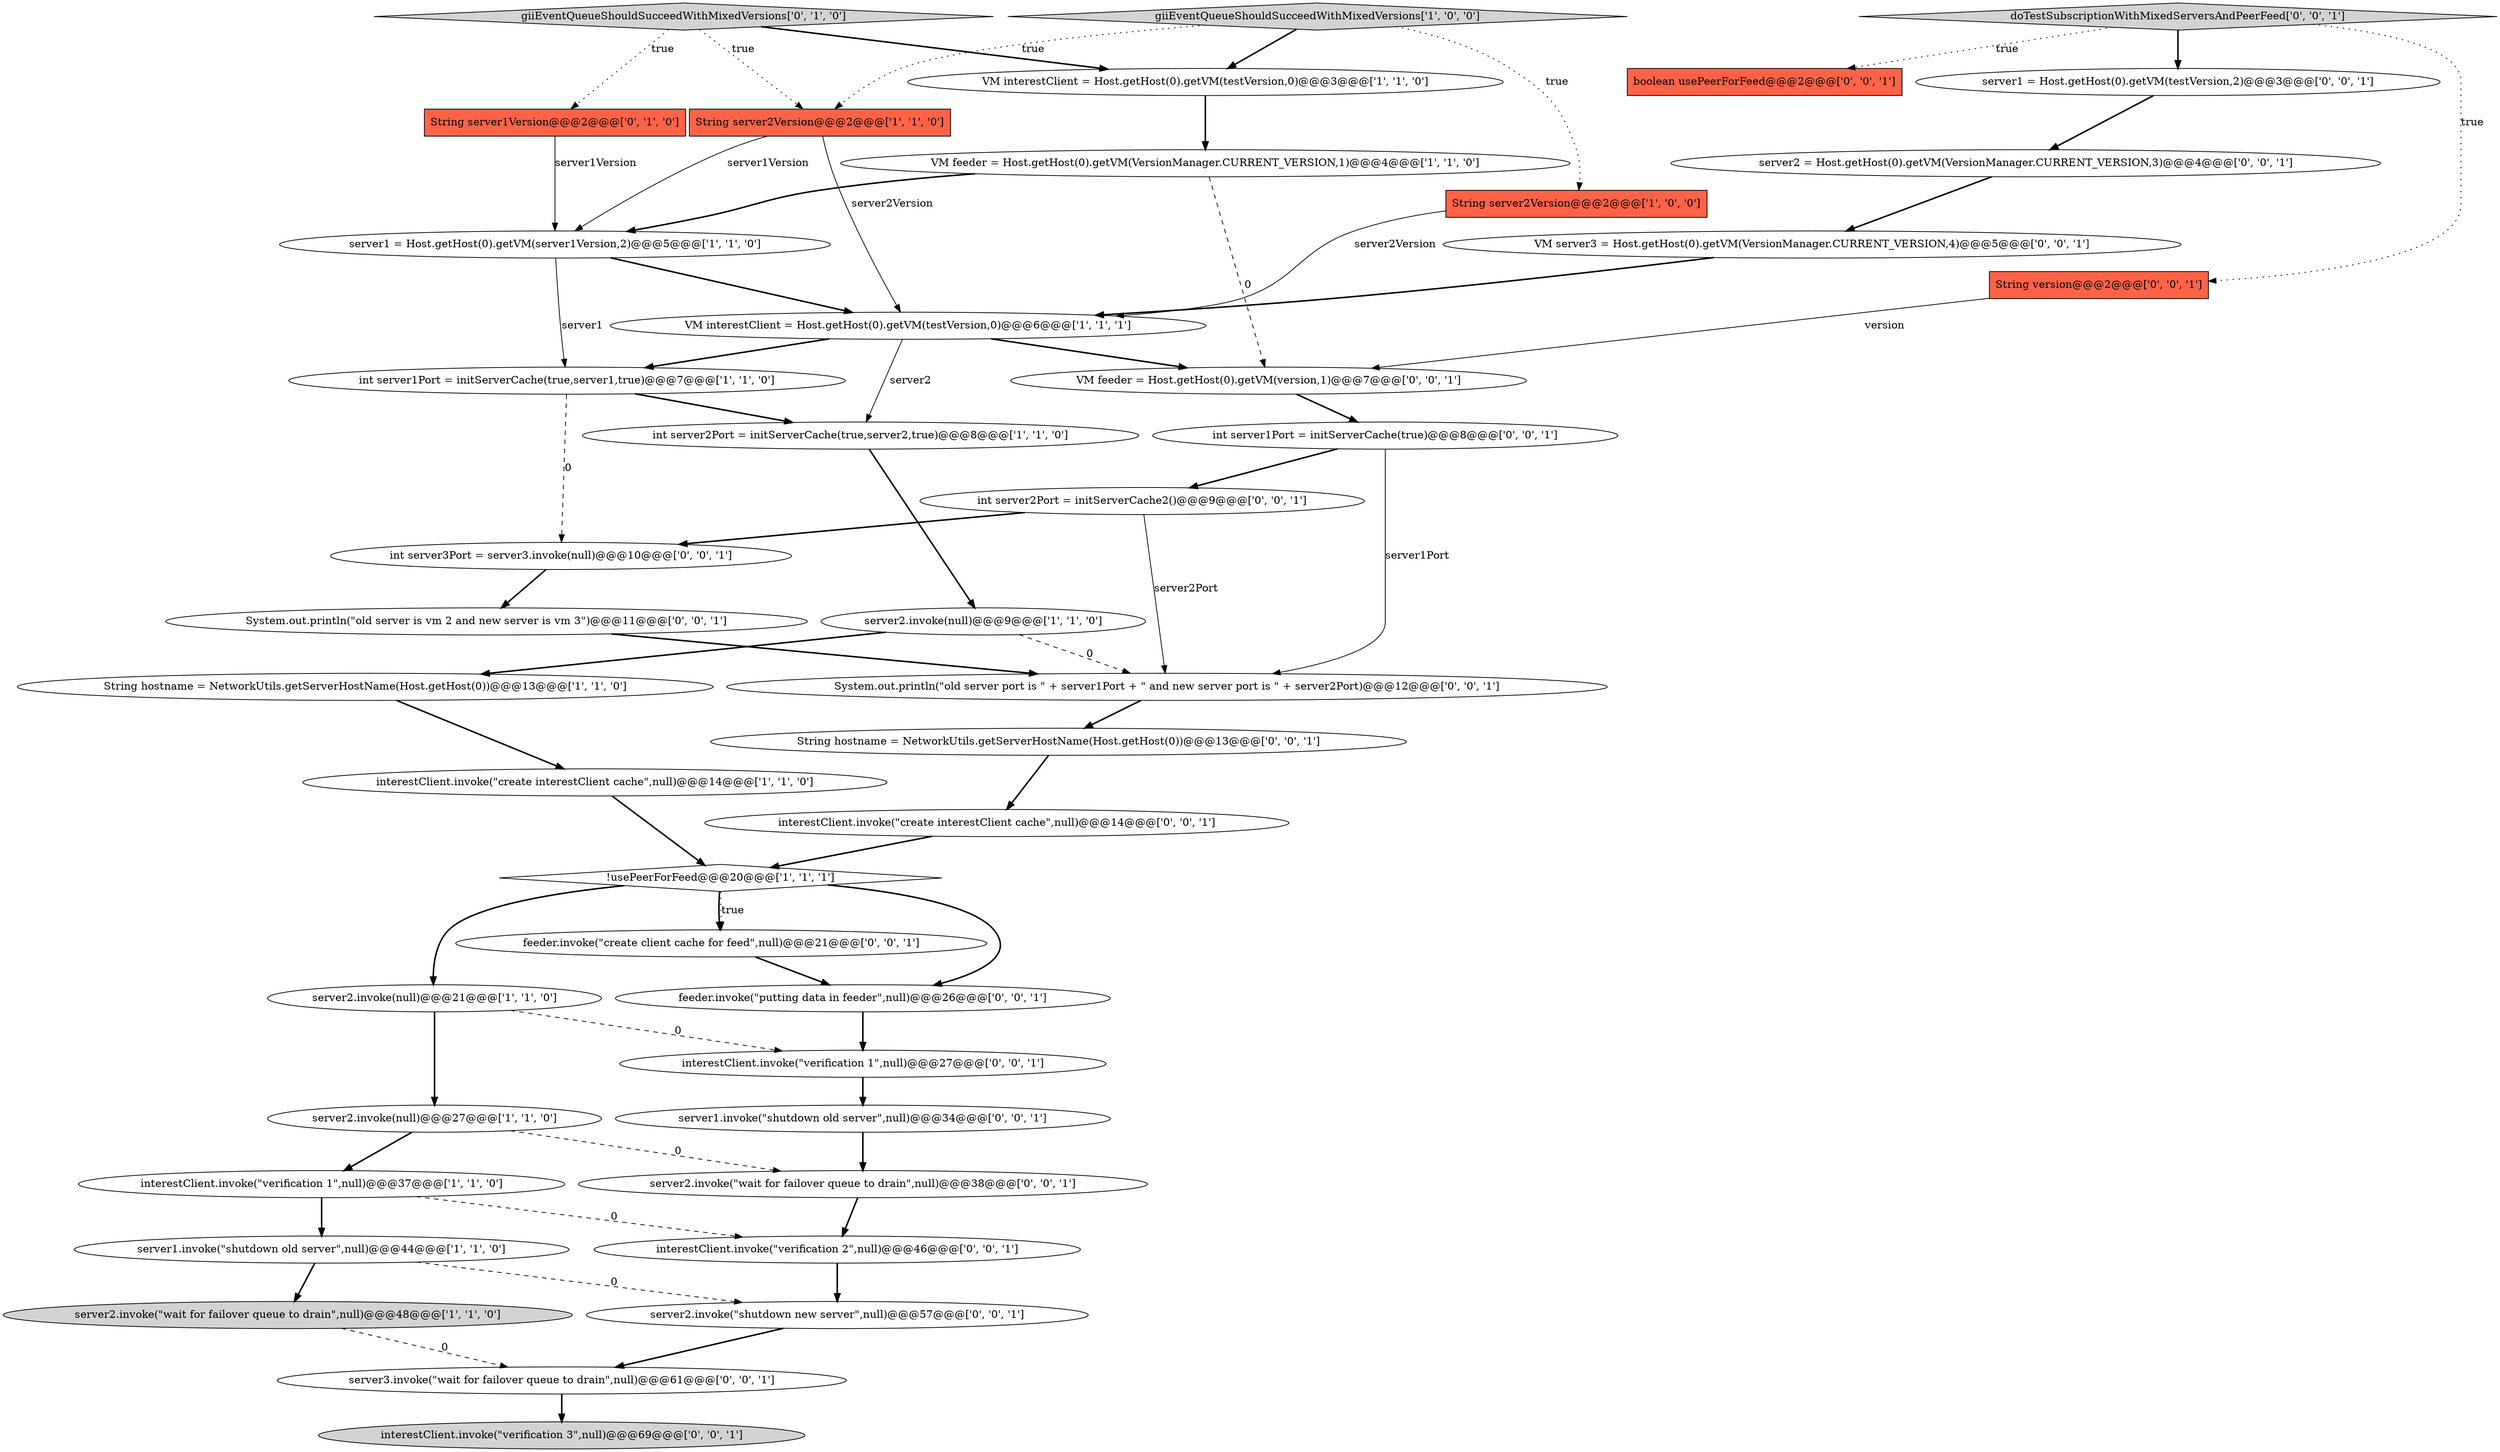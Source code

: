 digraph {
21 [style = filled, label = "interestClient.invoke(\"verification 1\",null)@@@27@@@['0', '0', '1']", fillcolor = white, shape = ellipse image = "AAA0AAABBB3BBB"];
0 [style = filled, label = "VM feeder = Host.getHost(0).getVM(VersionManager.CURRENT_VERSION,1)@@@4@@@['1', '1', '0']", fillcolor = white, shape = ellipse image = "AAA0AAABBB1BBB"];
31 [style = filled, label = "String version@@@2@@@['0', '0', '1']", fillcolor = tomato, shape = box image = "AAA0AAABBB3BBB"];
8 [style = filled, label = "VM interestClient = Host.getHost(0).getVM(testVersion,0)@@@3@@@['1', '1', '0']", fillcolor = white, shape = ellipse image = "AAA0AAABBB1BBB"];
13 [style = filled, label = "server2.invoke(null)@@@9@@@['1', '1', '0']", fillcolor = white, shape = ellipse image = "AAA0AAABBB1BBB"];
15 [style = filled, label = "server2.invoke(\"wait for failover queue to drain\",null)@@@48@@@['1', '1', '0']", fillcolor = lightgray, shape = ellipse image = "AAA0AAABBB1BBB"];
36 [style = filled, label = "System.out.println(\"old server port is \" + server1Port + \" and new server port is \" + server2Port)@@@12@@@['0', '0', '1']", fillcolor = white, shape = ellipse image = "AAA0AAABBB3BBB"];
10 [style = filled, label = "VM interestClient = Host.getHost(0).getVM(testVersion,0)@@@6@@@['1', '1', '1']", fillcolor = white, shape = ellipse image = "AAA0AAABBB1BBB"];
37 [style = filled, label = "server1.invoke(\"shutdown old server\",null)@@@34@@@['0', '0', '1']", fillcolor = white, shape = ellipse image = "AAA0AAABBB3BBB"];
40 [style = filled, label = "int server1Port = initServerCache(true)@@@8@@@['0', '0', '1']", fillcolor = white, shape = ellipse image = "AAA0AAABBB3BBB"];
11 [style = filled, label = "int server1Port = initServerCache(true,server1,true)@@@7@@@['1', '1', '0']", fillcolor = white, shape = ellipse image = "AAA0AAABBB1BBB"];
3 [style = filled, label = "!usePeerForFeed@@@20@@@['1', '1', '1']", fillcolor = white, shape = diamond image = "AAA0AAABBB1BBB"];
5 [style = filled, label = "server1 = Host.getHost(0).getVM(server1Version,2)@@@5@@@['1', '1', '0']", fillcolor = white, shape = ellipse image = "AAA0AAABBB1BBB"];
1 [style = filled, label = "giiEventQueueShouldSucceedWithMixedVersions['1', '0', '0']", fillcolor = lightgray, shape = diamond image = "AAA0AAABBB1BBB"];
35 [style = filled, label = "VM server3 = Host.getHost(0).getVM(VersionManager.CURRENT_VERSION,4)@@@5@@@['0', '0', '1']", fillcolor = white, shape = ellipse image = "AAA0AAABBB3BBB"];
28 [style = filled, label = "server2.invoke(\"shutdown new server\",null)@@@57@@@['0', '0', '1']", fillcolor = white, shape = ellipse image = "AAA0AAABBB3BBB"];
17 [style = filled, label = "server2.invoke(null)@@@27@@@['1', '1', '0']", fillcolor = white, shape = ellipse image = "AAA0AAABBB1BBB"];
29 [style = filled, label = "System.out.println(\"old server is vm 2 and new server is vm 3\")@@@11@@@['0', '0', '1']", fillcolor = white, shape = ellipse image = "AAA0AAABBB3BBB"];
41 [style = filled, label = "interestClient.invoke(\"create interestClient cache\",null)@@@14@@@['0', '0', '1']", fillcolor = white, shape = ellipse image = "AAA0AAABBB3BBB"];
12 [style = filled, label = "int server2Port = initServerCache(true,server2,true)@@@8@@@['1', '1', '0']", fillcolor = white, shape = ellipse image = "AAA0AAABBB1BBB"];
14 [style = filled, label = "server1.invoke(\"shutdown old server\",null)@@@44@@@['1', '1', '0']", fillcolor = white, shape = ellipse image = "AAA0AAABBB1BBB"];
19 [style = filled, label = "giiEventQueueShouldSucceedWithMixedVersions['0', '1', '0']", fillcolor = lightgray, shape = diamond image = "AAA0AAABBB2BBB"];
16 [style = filled, label = "server2.invoke(null)@@@21@@@['1', '1', '0']", fillcolor = white, shape = ellipse image = "AAA0AAABBB1BBB"];
33 [style = filled, label = "feeder.invoke(\"putting data in feeder\",null)@@@26@@@['0', '0', '1']", fillcolor = white, shape = ellipse image = "AAA0AAABBB3BBB"];
32 [style = filled, label = "server2 = Host.getHost(0).getVM(VersionManager.CURRENT_VERSION,3)@@@4@@@['0', '0', '1']", fillcolor = white, shape = ellipse image = "AAA0AAABBB3BBB"];
26 [style = filled, label = "server2.invoke(\"wait for failover queue to drain\",null)@@@38@@@['0', '0', '1']", fillcolor = white, shape = ellipse image = "AAA0AAABBB3BBB"];
23 [style = filled, label = "doTestSubscriptionWithMixedServersAndPeerFeed['0', '0', '1']", fillcolor = lightgray, shape = diamond image = "AAA0AAABBB3BBB"];
25 [style = filled, label = "String hostname = NetworkUtils.getServerHostName(Host.getHost(0))@@@13@@@['0', '0', '1']", fillcolor = white, shape = ellipse image = "AAA0AAABBB3BBB"];
4 [style = filled, label = "String server2Version@@@2@@@['1', '0', '0']", fillcolor = tomato, shape = box image = "AAA0AAABBB1BBB"];
22 [style = filled, label = "server3.invoke(\"wait for failover queue to drain\",null)@@@61@@@['0', '0', '1']", fillcolor = white, shape = ellipse image = "AAA0AAABBB3BBB"];
38 [style = filled, label = "interestClient.invoke(\"verification 2\",null)@@@46@@@['0', '0', '1']", fillcolor = white, shape = ellipse image = "AAA0AAABBB3BBB"];
34 [style = filled, label = "int server2Port = initServerCache2()@@@9@@@['0', '0', '1']", fillcolor = white, shape = ellipse image = "AAA0AAABBB3BBB"];
24 [style = filled, label = "int server3Port = server3.invoke(null)@@@10@@@['0', '0', '1']", fillcolor = white, shape = ellipse image = "AAA0AAABBB3BBB"];
2 [style = filled, label = "String hostname = NetworkUtils.getServerHostName(Host.getHost(0))@@@13@@@['1', '1', '0']", fillcolor = white, shape = ellipse image = "AAA0AAABBB1BBB"];
27 [style = filled, label = "boolean usePeerForFeed@@@2@@@['0', '0', '1']", fillcolor = tomato, shape = box image = "AAA0AAABBB3BBB"];
6 [style = filled, label = "interestClient.invoke(\"create interestClient cache\",null)@@@14@@@['1', '1', '0']", fillcolor = white, shape = ellipse image = "AAA0AAABBB1BBB"];
18 [style = filled, label = "String server1Version@@@2@@@['0', '1', '0']", fillcolor = tomato, shape = box image = "AAA0AAABBB2BBB"];
30 [style = filled, label = "feeder.invoke(\"create client cache for feed\",null)@@@21@@@['0', '0', '1']", fillcolor = white, shape = ellipse image = "AAA0AAABBB3BBB"];
39 [style = filled, label = "VM feeder = Host.getHost(0).getVM(version,1)@@@7@@@['0', '0', '1']", fillcolor = white, shape = ellipse image = "AAA0AAABBB3BBB"];
20 [style = filled, label = "server1 = Host.getHost(0).getVM(testVersion,2)@@@3@@@['0', '0', '1']", fillcolor = white, shape = ellipse image = "AAA0AAABBB3BBB"];
42 [style = filled, label = "interestClient.invoke(\"verification 3\",null)@@@69@@@['0', '0', '1']", fillcolor = lightgray, shape = ellipse image = "AAA0AAABBB3BBB"];
7 [style = filled, label = "interestClient.invoke(\"verification 1\",null)@@@37@@@['1', '1', '0']", fillcolor = white, shape = ellipse image = "AAA0AAABBB1BBB"];
9 [style = filled, label = "String server2Version@@@2@@@['1', '1', '0']", fillcolor = tomato, shape = box image = "AAA0AAABBB1BBB"];
38->28 [style = bold, label=""];
26->38 [style = bold, label=""];
15->22 [style = dashed, label="0"];
11->12 [style = bold, label=""];
22->42 [style = bold, label=""];
8->0 [style = bold, label=""];
1->9 [style = dotted, label="true"];
10->39 [style = bold, label=""];
17->26 [style = dashed, label="0"];
34->24 [style = bold, label=""];
19->8 [style = bold, label=""];
10->12 [style = solid, label="server2"];
34->36 [style = solid, label="server2Port"];
1->8 [style = bold, label=""];
20->32 [style = bold, label=""];
5->11 [style = solid, label="server1"];
9->10 [style = solid, label="server2Version"];
13->36 [style = dashed, label="0"];
36->25 [style = bold, label=""];
10->11 [style = bold, label=""];
3->30 [style = bold, label=""];
19->9 [style = dotted, label="true"];
31->39 [style = solid, label="version"];
37->26 [style = bold, label=""];
29->36 [style = bold, label=""];
5->10 [style = bold, label=""];
35->10 [style = bold, label=""];
12->13 [style = bold, label=""];
9->5 [style = solid, label="server1Version"];
7->14 [style = bold, label=""];
33->21 [style = bold, label=""];
3->30 [style = dotted, label="true"];
28->22 [style = bold, label=""];
23->27 [style = dotted, label="true"];
30->33 [style = bold, label=""];
32->35 [style = bold, label=""];
0->39 [style = dashed, label="0"];
23->31 [style = dotted, label="true"];
7->38 [style = dashed, label="0"];
23->20 [style = bold, label=""];
18->5 [style = solid, label="server1Version"];
41->3 [style = bold, label=""];
6->3 [style = bold, label=""];
40->34 [style = bold, label=""];
2->6 [style = bold, label=""];
14->28 [style = dashed, label="0"];
3->33 [style = bold, label=""];
39->40 [style = bold, label=""];
16->17 [style = bold, label=""];
3->16 [style = bold, label=""];
25->41 [style = bold, label=""];
0->5 [style = bold, label=""];
17->7 [style = bold, label=""];
24->29 [style = bold, label=""];
40->36 [style = solid, label="server1Port"];
13->2 [style = bold, label=""];
14->15 [style = bold, label=""];
16->21 [style = dashed, label="0"];
21->37 [style = bold, label=""];
1->4 [style = dotted, label="true"];
11->24 [style = dashed, label="0"];
4->10 [style = solid, label="server2Version"];
19->18 [style = dotted, label="true"];
}
